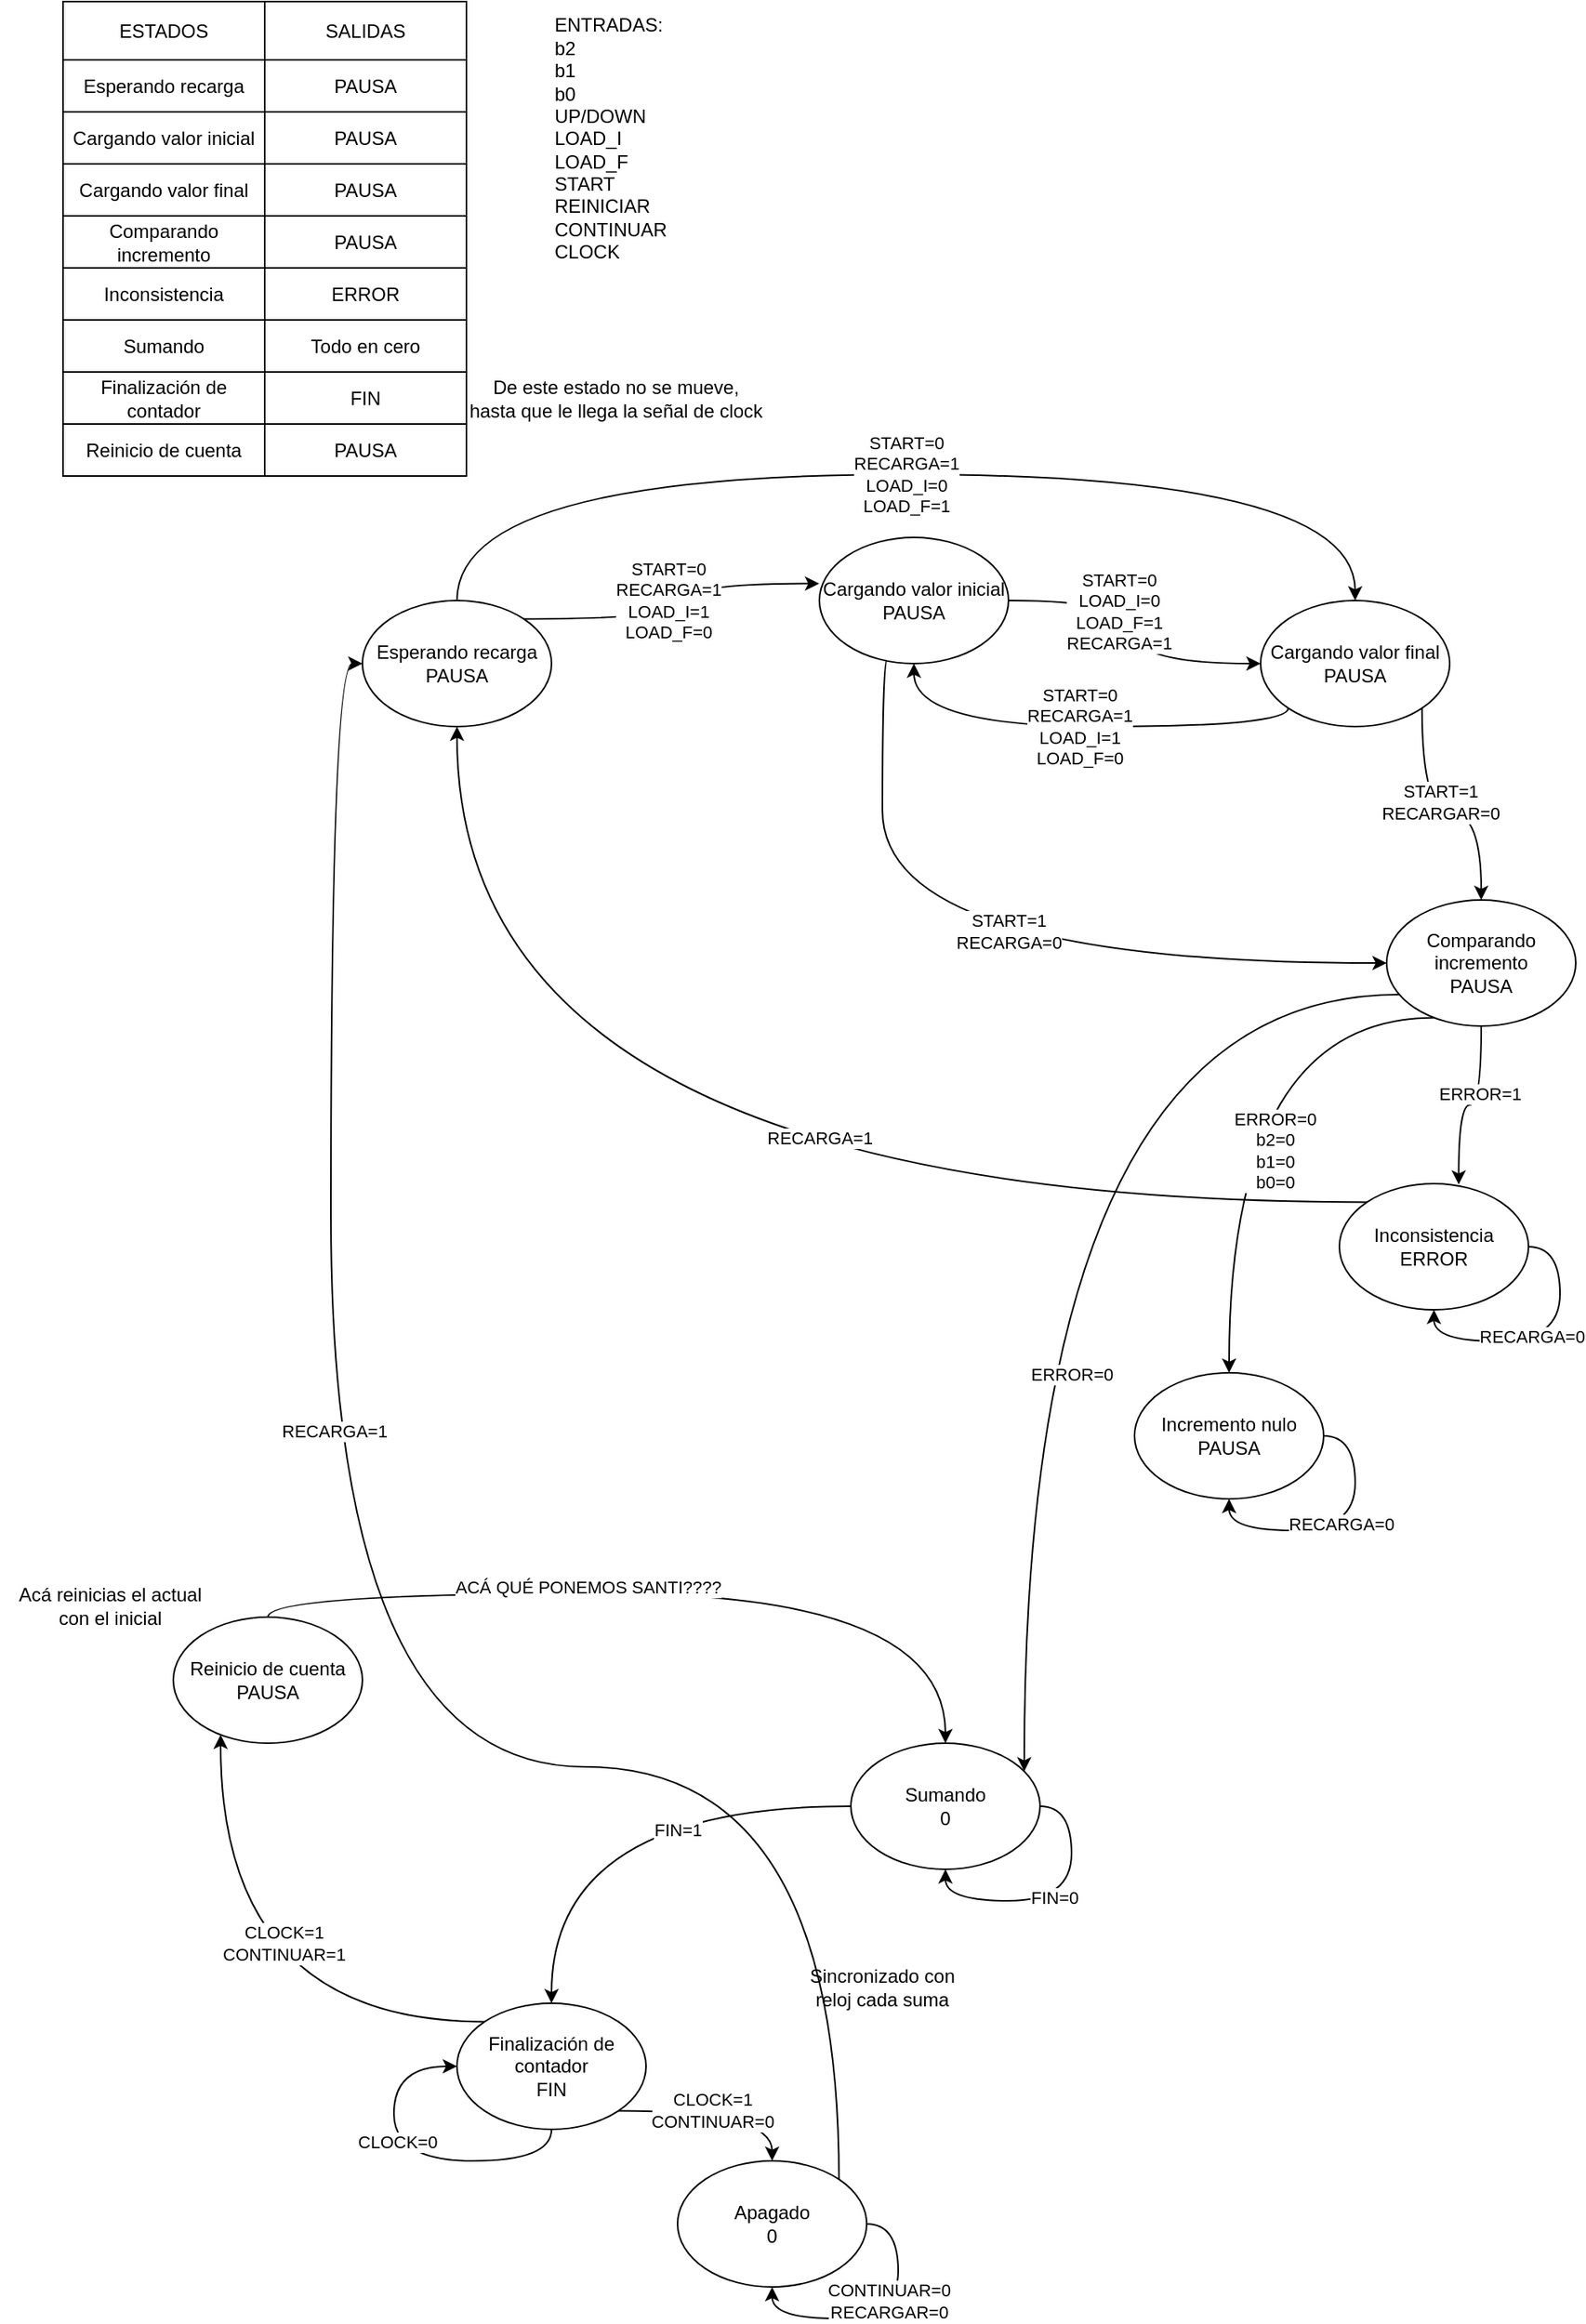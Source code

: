 <mxfile version="28.0.6">
  <diagram name="Página-1" id="CZZ1JAmR8IJBgsTyGCMB">
    <mxGraphModel dx="2205" dy="1205" grid="1" gridSize="10" guides="1" tooltips="1" connect="1" arrows="1" fold="1" page="1" pageScale="1" pageWidth="1100" pageHeight="850" math="0" shadow="0">
      <root>
        <mxCell id="0" />
        <mxCell id="1" parent="0" />
        <mxCell id="ARpDSlz6ylQ6p8zAoTG9-88" value="ESTADOS" style="connectable=0;recursiveResize=0;strokeColor=inherit;fillColor=none;align=center;whiteSpace=wrap;html=1;" vertex="1" parent="1">
          <mxGeometry x="60" y="110" width="128" height="37" as="geometry">
            <mxRectangle width="60" height="47" as="alternateBounds" />
          </mxGeometry>
        </mxCell>
        <mxCell id="ARpDSlz6ylQ6p8zAoTG9-90" value="Esperando recarga" style="connectable=0;recursiveResize=0;strokeColor=inherit;fillColor=none;align=center;whiteSpace=wrap;html=1;" vertex="1" parent="1">
          <mxGeometry x="60" y="147" width="128" height="33" as="geometry">
            <mxRectangle width="60" height="47" as="alternateBounds" />
          </mxGeometry>
        </mxCell>
        <mxCell id="ARpDSlz6ylQ6p8zAoTG9-93" value="Cargando valor inicial" style="connectable=0;recursiveResize=0;strokeColor=inherit;fillColor=none;align=center;whiteSpace=wrap;html=1;" vertex="1" parent="1">
          <mxGeometry x="60" y="180" width="128" height="33" as="geometry">
            <mxRectangle width="60" height="47" as="alternateBounds" />
          </mxGeometry>
        </mxCell>
        <mxCell id="ARpDSlz6ylQ6p8zAoTG9-94" value="Comparando incremento" style="connectable=0;recursiveResize=0;strokeColor=inherit;fillColor=none;align=center;whiteSpace=wrap;html=1;" vertex="1" parent="1">
          <mxGeometry x="60" y="246" width="128" height="33" as="geometry">
            <mxRectangle width="60" height="47" as="alternateBounds" />
          </mxGeometry>
        </mxCell>
        <mxCell id="ARpDSlz6ylQ6p8zAoTG9-96" value="Cargando valor final" style="connectable=0;recursiveResize=0;strokeColor=inherit;fillColor=none;align=center;whiteSpace=wrap;html=1;" vertex="1" parent="1">
          <mxGeometry x="60" y="213" width="128" height="33" as="geometry">
            <mxRectangle width="60" height="47" as="alternateBounds" />
          </mxGeometry>
        </mxCell>
        <mxCell id="ARpDSlz6ylQ6p8zAoTG9-97" value="Finalización de contador" style="connectable=0;recursiveResize=0;strokeColor=inherit;fillColor=none;align=center;whiteSpace=wrap;html=1;" vertex="1" parent="1">
          <mxGeometry x="60" y="345" width="128" height="33" as="geometry">
            <mxRectangle width="60" height="47" as="alternateBounds" />
          </mxGeometry>
        </mxCell>
        <mxCell id="ARpDSlz6ylQ6p8zAoTG9-98" value="SALIDAS" style="connectable=0;recursiveResize=0;strokeColor=inherit;fillColor=none;align=center;whiteSpace=wrap;html=1;" vertex="1" parent="1">
          <mxGeometry x="188" y="110" width="128" height="37" as="geometry">
            <mxRectangle width="60" height="47" as="alternateBounds" />
          </mxGeometry>
        </mxCell>
        <mxCell id="ARpDSlz6ylQ6p8zAoTG9-101" value="FIN" style="connectable=0;recursiveResize=0;strokeColor=inherit;fillColor=none;align=center;whiteSpace=wrap;html=1;" vertex="1" parent="1">
          <mxGeometry x="188" y="345" width="128" height="33" as="geometry">
            <mxRectangle width="60" height="47" as="alternateBounds" />
          </mxGeometry>
        </mxCell>
        <mxCell id="ARpDSlz6ylQ6p8zAoTG9-103" value="PAUSA" style="connectable=0;recursiveResize=0;strokeColor=inherit;fillColor=none;align=center;whiteSpace=wrap;html=1;" vertex="1" parent="1">
          <mxGeometry x="188" y="246" width="128" height="33" as="geometry">
            <mxRectangle width="60" height="47" as="alternateBounds" />
          </mxGeometry>
        </mxCell>
        <mxCell id="ARpDSlz6ylQ6p8zAoTG9-104" value="PAUSA" style="connectable=0;recursiveResize=0;strokeColor=inherit;fillColor=none;align=center;whiteSpace=wrap;html=1;" vertex="1" parent="1">
          <mxGeometry x="188" y="213" width="128" height="33" as="geometry">
            <mxRectangle width="60" height="47" as="alternateBounds" />
          </mxGeometry>
        </mxCell>
        <mxCell id="ARpDSlz6ylQ6p8zAoTG9-105" value="PAUSA" style="connectable=0;recursiveResize=0;strokeColor=inherit;fillColor=none;align=center;whiteSpace=wrap;html=1;" vertex="1" parent="1">
          <mxGeometry x="188" y="180" width="128" height="33" as="geometry">
            <mxRectangle width="60" height="47" as="alternateBounds" />
          </mxGeometry>
        </mxCell>
        <mxCell id="ARpDSlz6ylQ6p8zAoTG9-106" value="PAUSA" style="connectable=0;recursiveResize=0;strokeColor=inherit;fillColor=none;align=center;whiteSpace=wrap;html=1;" vertex="1" parent="1">
          <mxGeometry x="188" y="147" width="128" height="33" as="geometry">
            <mxRectangle width="60" height="47" as="alternateBounds" />
          </mxGeometry>
        </mxCell>
        <mxCell id="ARpDSlz6ylQ6p8zAoTG9-107" value="Sumando" style="connectable=0;recursiveResize=0;strokeColor=inherit;fillColor=none;align=center;whiteSpace=wrap;html=1;" vertex="1" parent="1">
          <mxGeometry x="60" y="312" width="128" height="33" as="geometry">
            <mxRectangle width="60" height="47" as="alternateBounds" />
          </mxGeometry>
        </mxCell>
        <mxCell id="ARpDSlz6ylQ6p8zAoTG9-108" value="Inconsistencia" style="connectable=0;recursiveResize=0;strokeColor=inherit;fillColor=none;align=center;whiteSpace=wrap;html=1;" vertex="1" parent="1">
          <mxGeometry x="60" y="279" width="128" height="33" as="geometry">
            <mxRectangle width="60" height="47" as="alternateBounds" />
          </mxGeometry>
        </mxCell>
        <mxCell id="ARpDSlz6ylQ6p8zAoTG9-111" value="ERROR" style="connectable=0;recursiveResize=0;strokeColor=inherit;fillColor=none;align=center;whiteSpace=wrap;html=1;" vertex="1" parent="1">
          <mxGeometry x="188" y="279" width="128" height="33" as="geometry">
            <mxRectangle width="60" height="47" as="alternateBounds" />
          </mxGeometry>
        </mxCell>
        <mxCell id="ARpDSlz6ylQ6p8zAoTG9-112" value="Todo en cero" style="connectable=0;recursiveResize=0;strokeColor=inherit;fillColor=none;align=center;whiteSpace=wrap;html=1;" vertex="1" parent="1">
          <mxGeometry x="188" y="312" width="128" height="33" as="geometry">
            <mxRectangle width="60" height="47" as="alternateBounds" />
          </mxGeometry>
        </mxCell>
        <mxCell id="ARpDSlz6ylQ6p8zAoTG9-115" value="De este estado no se mueve, hasta que le llega la señal de clock" style="text;html=1;align=center;verticalAlign=middle;whiteSpace=wrap;rounded=0;" vertex="1" parent="1">
          <mxGeometry x="316" y="340.5" width="190" height="42" as="geometry" />
        </mxCell>
        <mxCell id="ARpDSlz6ylQ6p8zAoTG9-116" value="PAUSA" style="connectable=0;recursiveResize=0;strokeColor=inherit;fillColor=none;align=center;whiteSpace=wrap;html=1;" vertex="1" parent="1">
          <mxGeometry x="188" y="378" width="128" height="33" as="geometry">
            <mxRectangle width="60" height="47" as="alternateBounds" />
          </mxGeometry>
        </mxCell>
        <mxCell id="ARpDSlz6ylQ6p8zAoTG9-117" value="Reinicio de cuenta" style="connectable=0;recursiveResize=0;strokeColor=inherit;fillColor=none;align=center;whiteSpace=wrap;html=1;" vertex="1" parent="1">
          <mxGeometry x="60" y="378" width="128" height="33" as="geometry">
            <mxRectangle width="60" height="47" as="alternateBounds" />
          </mxGeometry>
        </mxCell>
        <mxCell id="ARpDSlz6ylQ6p8zAoTG9-141" value="START=0&lt;div&gt;RECARGA=1&lt;/div&gt;&lt;div&gt;LOAD_I=0&lt;/div&gt;&lt;div&gt;LOAD_F=1&lt;/div&gt;" style="edgeStyle=orthogonalEdgeStyle;rounded=0;orthogonalLoop=1;jettySize=auto;html=1;exitX=0.5;exitY=0;exitDx=0;exitDy=0;curved=1;" edge="1" parent="1" source="ARpDSlz6ylQ6p8zAoTG9-119" target="ARpDSlz6ylQ6p8zAoTG9-120">
          <mxGeometry relative="1" as="geometry">
            <Array as="points">
              <mxPoint x="310" y="410" />
              <mxPoint x="880" y="410" />
            </Array>
          </mxGeometry>
        </mxCell>
        <mxCell id="ARpDSlz6ylQ6p8zAoTG9-119" value="Esperando recarga&lt;div&gt;PAUSA&lt;/div&gt;" style="ellipse;whiteSpace=wrap;html=1;" vertex="1" parent="1">
          <mxGeometry x="250" y="490" width="120" height="80" as="geometry" />
        </mxCell>
        <mxCell id="ARpDSlz6ylQ6p8zAoTG9-134" style="edgeStyle=orthogonalEdgeStyle;rounded=0;orthogonalLoop=1;jettySize=auto;html=1;exitX=1;exitY=1;exitDx=0;exitDy=0;entryX=0.5;entryY=0;entryDx=0;entryDy=0;curved=1;" edge="1" parent="1" source="ARpDSlz6ylQ6p8zAoTG9-120" target="ARpDSlz6ylQ6p8zAoTG9-125">
          <mxGeometry relative="1" as="geometry" />
        </mxCell>
        <mxCell id="ARpDSlz6ylQ6p8zAoTG9-135" value="START=1&lt;div&gt;RECARGAR=0&lt;/div&gt;" style="edgeLabel;html=1;align=center;verticalAlign=middle;resizable=0;points=[];" vertex="1" connectable="0" parent="ARpDSlz6ylQ6p8zAoTG9-134">
          <mxGeometry x="-0.016" y="7" relative="1" as="geometry">
            <mxPoint as="offset" />
          </mxGeometry>
        </mxCell>
        <mxCell id="ARpDSlz6ylQ6p8zAoTG9-142" value="START=0&lt;div&gt;RECARGA=1&lt;/div&gt;&lt;div&gt;LOAD_I=1&lt;/div&gt;&lt;div&gt;LOAD_F=0&lt;/div&gt;" style="edgeStyle=orthogonalEdgeStyle;rounded=0;orthogonalLoop=1;jettySize=auto;html=1;exitX=0;exitY=1;exitDx=0;exitDy=0;curved=1;" edge="1" parent="1" source="ARpDSlz6ylQ6p8zAoTG9-120" target="ARpDSlz6ylQ6p8zAoTG9-126">
          <mxGeometry relative="1" as="geometry">
            <Array as="points">
              <mxPoint x="838" y="570" />
              <mxPoint x="600" y="570" />
            </Array>
          </mxGeometry>
        </mxCell>
        <mxCell id="ARpDSlz6ylQ6p8zAoTG9-120" value="Cargando valor final&lt;div&gt;PAUSA&lt;/div&gt;" style="ellipse;whiteSpace=wrap;html=1;" vertex="1" parent="1">
          <mxGeometry x="820" y="490" width="120" height="80" as="geometry" />
        </mxCell>
        <mxCell id="ARpDSlz6ylQ6p8zAoTG9-149" style="edgeStyle=orthogonalEdgeStyle;rounded=0;orthogonalLoop=1;jettySize=auto;html=1;exitX=0;exitY=0.5;exitDx=0;exitDy=0;curved=1;" edge="1" parent="1" source="ARpDSlz6ylQ6p8zAoTG9-121" target="ARpDSlz6ylQ6p8zAoTG9-122">
          <mxGeometry relative="1" as="geometry" />
        </mxCell>
        <mxCell id="ARpDSlz6ylQ6p8zAoTG9-150" value="FIN=1" style="edgeLabel;html=1;align=center;verticalAlign=middle;resizable=0;points=[];" vertex="1" connectable="0" parent="ARpDSlz6ylQ6p8zAoTG9-149">
          <mxGeometry x="-0.154" y="1" relative="1" as="geometry">
            <mxPoint x="23" y="14" as="offset" />
          </mxGeometry>
        </mxCell>
        <mxCell id="ARpDSlz6ylQ6p8zAoTG9-121" value="Sumando&lt;div&gt;0&lt;/div&gt;" style="ellipse;whiteSpace=wrap;html=1;" vertex="1" parent="1">
          <mxGeometry x="560" y="1215" width="120" height="80" as="geometry" />
        </mxCell>
        <mxCell id="ARpDSlz6ylQ6p8zAoTG9-155" style="edgeStyle=orthogonalEdgeStyle;rounded=0;orthogonalLoop=1;jettySize=auto;html=1;exitX=0;exitY=0;exitDx=0;exitDy=0;curved=1;" edge="1" parent="1" source="ARpDSlz6ylQ6p8zAoTG9-122" target="ARpDSlz6ylQ6p8zAoTG9-128">
          <mxGeometry relative="1" as="geometry">
            <Array as="points">
              <mxPoint x="160" y="1392" />
            </Array>
          </mxGeometry>
        </mxCell>
        <mxCell id="ARpDSlz6ylQ6p8zAoTG9-156" value="CLOCK=1&lt;div&gt;CONTINUAR=1&lt;/div&gt;" style="edgeLabel;html=1;align=center;verticalAlign=middle;resizable=0;points=[];" vertex="1" connectable="0" parent="ARpDSlz6ylQ6p8zAoTG9-155">
          <mxGeometry x="0.126" y="-41" relative="1" as="geometry">
            <mxPoint x="-1" y="-21" as="offset" />
          </mxGeometry>
        </mxCell>
        <mxCell id="ARpDSlz6ylQ6p8zAoTG9-170" style="edgeStyle=orthogonalEdgeStyle;rounded=0;orthogonalLoop=1;jettySize=auto;html=1;exitX=1;exitY=1;exitDx=0;exitDy=0;curved=1;" edge="1" parent="1" source="ARpDSlz6ylQ6p8zAoTG9-122" target="ARpDSlz6ylQ6p8zAoTG9-169">
          <mxGeometry relative="1" as="geometry" />
        </mxCell>
        <mxCell id="ARpDSlz6ylQ6p8zAoTG9-171" value="CLOCK=1&lt;div&gt;CONTINUAR=0&lt;/div&gt;" style="edgeLabel;html=1;align=center;verticalAlign=middle;resizable=0;points=[];" vertex="1" connectable="0" parent="ARpDSlz6ylQ6p8zAoTG9-170">
          <mxGeometry x="-0.079" y="1" relative="1" as="geometry">
            <mxPoint as="offset" />
          </mxGeometry>
        </mxCell>
        <mxCell id="ARpDSlz6ylQ6p8zAoTG9-122" value="Finalización de contador&lt;div&gt;FIN&lt;/div&gt;" style="ellipse;whiteSpace=wrap;html=1;" vertex="1" parent="1">
          <mxGeometry x="310" y="1380" width="120" height="80" as="geometry" />
        </mxCell>
        <mxCell id="ARpDSlz6ylQ6p8zAoTG9-140" style="edgeStyle=orthogonalEdgeStyle;rounded=0;orthogonalLoop=1;jettySize=auto;html=1;exitX=0;exitY=0;exitDx=0;exitDy=0;curved=1;" edge="1" parent="1" source="ARpDSlz6ylQ6p8zAoTG9-124" target="ARpDSlz6ylQ6p8zAoTG9-119">
          <mxGeometry relative="1" as="geometry" />
        </mxCell>
        <mxCell id="ARpDSlz6ylQ6p8zAoTG9-144" value="RECARGA=1" style="edgeLabel;html=1;align=center;verticalAlign=middle;resizable=0;points=[];" vertex="1" connectable="0" parent="ARpDSlz6ylQ6p8zAoTG9-140">
          <mxGeometry x="-0.082" y="-60" relative="1" as="geometry">
            <mxPoint x="56" y="19" as="offset" />
          </mxGeometry>
        </mxCell>
        <mxCell id="ARpDSlz6ylQ6p8zAoTG9-124" value="Inconsistencia&lt;div&gt;ERROR&lt;/div&gt;" style="ellipse;whiteSpace=wrap;html=1;" vertex="1" parent="1">
          <mxGeometry x="870" y="860" width="120" height="80" as="geometry" />
        </mxCell>
        <mxCell id="ARpDSlz6ylQ6p8zAoTG9-162" style="edgeStyle=orthogonalEdgeStyle;rounded=0;orthogonalLoop=1;jettySize=auto;html=1;curved=1;" edge="1" parent="1" source="ARpDSlz6ylQ6p8zAoTG9-125" target="ARpDSlz6ylQ6p8zAoTG9-121">
          <mxGeometry relative="1" as="geometry">
            <Array as="points">
              <mxPoint x="670" y="740" />
            </Array>
          </mxGeometry>
        </mxCell>
        <mxCell id="ARpDSlz6ylQ6p8zAoTG9-164" value="ERROR=0" style="edgeLabel;html=1;align=center;verticalAlign=middle;resizable=0;points=[];" vertex="1" connectable="0" parent="ARpDSlz6ylQ6p8zAoTG9-162">
          <mxGeometry x="0.32" y="24" relative="1" as="geometry">
            <mxPoint x="6" y="-4" as="offset" />
          </mxGeometry>
        </mxCell>
        <mxCell id="ARpDSlz6ylQ6p8zAoTG9-125" value="Comparando incremento&lt;div&gt;PAUSA&lt;/div&gt;" style="ellipse;whiteSpace=wrap;html=1;" vertex="1" parent="1">
          <mxGeometry x="900" y="680" width="120" height="80" as="geometry" />
        </mxCell>
        <mxCell id="ARpDSlz6ylQ6p8zAoTG9-132" style="edgeStyle=orthogonalEdgeStyle;rounded=0;orthogonalLoop=1;jettySize=auto;html=1;exitX=1;exitY=0.5;exitDx=0;exitDy=0;curved=1;" edge="1" parent="1" source="ARpDSlz6ylQ6p8zAoTG9-126" target="ARpDSlz6ylQ6p8zAoTG9-120">
          <mxGeometry relative="1" as="geometry" />
        </mxCell>
        <mxCell id="ARpDSlz6ylQ6p8zAoTG9-133" value="&lt;div&gt;START=0&lt;/div&gt;LOAD_I=0&lt;div&gt;LOAD_F=1&lt;/div&gt;&lt;div&gt;RECARGA=1&lt;/div&gt;" style="edgeLabel;html=1;align=center;verticalAlign=middle;resizable=0;points=[];" vertex="1" connectable="0" parent="ARpDSlz6ylQ6p8zAoTG9-132">
          <mxGeometry x="-0.303" y="-7" relative="1" as="geometry">
            <mxPoint as="offset" />
          </mxGeometry>
        </mxCell>
        <mxCell id="ARpDSlz6ylQ6p8zAoTG9-143" value="START=1&lt;div&gt;RECARGA=0&lt;/div&gt;" style="edgeStyle=orthogonalEdgeStyle;rounded=0;orthogonalLoop=1;jettySize=auto;html=1;exitX=0.361;exitY=0.953;exitDx=0;exitDy=0;curved=1;exitPerimeter=0;" edge="1" parent="1" source="ARpDSlz6ylQ6p8zAoTG9-126" target="ARpDSlz6ylQ6p8zAoTG9-125">
          <mxGeometry x="0.073" y="20" relative="1" as="geometry">
            <Array as="points">
              <mxPoint x="580" y="526" />
              <mxPoint x="580" y="720" />
            </Array>
            <mxPoint as="offset" />
          </mxGeometry>
        </mxCell>
        <mxCell id="ARpDSlz6ylQ6p8zAoTG9-126" value="Cargando valor inicial&lt;div&gt;PAUSA&lt;/div&gt;" style="ellipse;whiteSpace=wrap;html=1;" vertex="1" parent="1">
          <mxGeometry x="540" y="450" width="120" height="80" as="geometry" />
        </mxCell>
        <mxCell id="ARpDSlz6ylQ6p8zAoTG9-157" style="edgeStyle=orthogonalEdgeStyle;rounded=0;orthogonalLoop=1;jettySize=auto;html=1;curved=1;" edge="1" parent="1" source="ARpDSlz6ylQ6p8zAoTG9-128" target="ARpDSlz6ylQ6p8zAoTG9-121">
          <mxGeometry relative="1" as="geometry">
            <Array as="points">
              <mxPoint x="190" y="1120" />
              <mxPoint x="620" y="1120" />
            </Array>
          </mxGeometry>
        </mxCell>
        <mxCell id="ARpDSlz6ylQ6p8zAoTG9-159" value="ACÁ QUÉ PONEMOS SANTI????" style="edgeLabel;html=1;align=center;verticalAlign=middle;resizable=0;points=[];" vertex="1" connectable="0" parent="ARpDSlz6ylQ6p8zAoTG9-157">
          <mxGeometry x="-0.193" y="4" relative="1" as="geometry">
            <mxPoint as="offset" />
          </mxGeometry>
        </mxCell>
        <mxCell id="ARpDSlz6ylQ6p8zAoTG9-128" value="&lt;div&gt;Reinicio de cuenta&lt;/div&gt;&lt;div&gt;PAUSA&lt;/div&gt;" style="ellipse;whiteSpace=wrap;html=1;" vertex="1" parent="1">
          <mxGeometry x="130" y="1135" width="120" height="80" as="geometry" />
        </mxCell>
        <mxCell id="ARpDSlz6ylQ6p8zAoTG9-129" style="edgeStyle=orthogonalEdgeStyle;rounded=0;orthogonalLoop=1;jettySize=auto;html=1;exitX=1;exitY=0;exitDx=0;exitDy=0;entryX=-0.001;entryY=0.366;entryDx=0;entryDy=0;entryPerimeter=0;curved=1;" edge="1" parent="1" source="ARpDSlz6ylQ6p8zAoTG9-119" target="ARpDSlz6ylQ6p8zAoTG9-126">
          <mxGeometry relative="1" as="geometry" />
        </mxCell>
        <mxCell id="ARpDSlz6ylQ6p8zAoTG9-131" value="&lt;div&gt;START=0&lt;/div&gt;RECARGA=1&lt;div&gt;LOAD_I=1&lt;/div&gt;&lt;div&gt;LOAD_F=0&lt;/div&gt;" style="edgeLabel;html=1;align=center;verticalAlign=middle;resizable=0;points=[];" vertex="1" connectable="0" parent="ARpDSlz6ylQ6p8zAoTG9-129">
          <mxGeometry x="-0.131" y="5" relative="1" as="geometry">
            <mxPoint y="-7" as="offset" />
          </mxGeometry>
        </mxCell>
        <mxCell id="ARpDSlz6ylQ6p8zAoTG9-130" value="&lt;div&gt;ENTRADAS:&lt;/div&gt;b2&lt;div&gt;b1&lt;/div&gt;&lt;div&gt;b0&lt;/div&gt;&lt;div&gt;UP/DOWN&lt;/div&gt;&lt;div style=&quot;&quot;&gt;LOAD_I&lt;/div&gt;&lt;div style=&quot;&quot;&gt;LOAD_F&lt;/div&gt;&lt;div style=&quot;&quot;&gt;START&lt;/div&gt;&lt;div style=&quot;&quot;&gt;REINICIAR&lt;/div&gt;&lt;div style=&quot;&quot;&gt;CONTINUAR&lt;/div&gt;&lt;div style=&quot;&quot;&gt;CLOCK&lt;/div&gt;" style="text;html=1;align=left;verticalAlign=middle;whiteSpace=wrap;rounded=0;" vertex="1" parent="1">
          <mxGeometry x="370" y="114.5" width="250" height="164.5" as="geometry" />
        </mxCell>
        <mxCell id="ARpDSlz6ylQ6p8zAoTG9-136" style="edgeStyle=orthogonalEdgeStyle;rounded=0;orthogonalLoop=1;jettySize=auto;html=1;exitX=0.5;exitY=1;exitDx=0;exitDy=0;entryX=0.631;entryY=0.007;entryDx=0;entryDy=0;entryPerimeter=0;curved=1;" edge="1" parent="1" source="ARpDSlz6ylQ6p8zAoTG9-125" target="ARpDSlz6ylQ6p8zAoTG9-124">
          <mxGeometry relative="1" as="geometry" />
        </mxCell>
        <mxCell id="ARpDSlz6ylQ6p8zAoTG9-137" value="ERROR=1" style="edgeLabel;html=1;align=center;verticalAlign=middle;resizable=0;points=[];" vertex="1" connectable="0" parent="ARpDSlz6ylQ6p8zAoTG9-136">
          <mxGeometry x="-0.25" y="-1" relative="1" as="geometry">
            <mxPoint as="offset" />
          </mxGeometry>
        </mxCell>
        <mxCell id="ARpDSlz6ylQ6p8zAoTG9-138" style="edgeStyle=orthogonalEdgeStyle;rounded=0;orthogonalLoop=1;jettySize=auto;html=1;exitX=1;exitY=0.5;exitDx=0;exitDy=0;curved=1;" edge="1" parent="1" source="ARpDSlz6ylQ6p8zAoTG9-124" target="ARpDSlz6ylQ6p8zAoTG9-124">
          <mxGeometry relative="1" as="geometry" />
        </mxCell>
        <mxCell id="ARpDSlz6ylQ6p8zAoTG9-139" value="RECARGA=0" style="edgeLabel;html=1;align=center;verticalAlign=middle;resizable=0;points=[];" vertex="1" connectable="0" parent="ARpDSlz6ylQ6p8zAoTG9-138">
          <mxGeometry x="0.096" y="-3" relative="1" as="geometry">
            <mxPoint as="offset" />
          </mxGeometry>
        </mxCell>
        <mxCell id="ARpDSlz6ylQ6p8zAoTG9-145" style="edgeStyle=orthogonalEdgeStyle;rounded=0;orthogonalLoop=1;jettySize=auto;html=1;exitX=0.251;exitY=0.934;exitDx=0;exitDy=0;curved=1;exitPerimeter=0;" edge="1" parent="1" source="ARpDSlz6ylQ6p8zAoTG9-125" target="ARpDSlz6ylQ6p8zAoTG9-161">
          <mxGeometry relative="1" as="geometry">
            <mxPoint x="770" y="1020" as="targetPoint" />
          </mxGeometry>
        </mxCell>
        <mxCell id="ARpDSlz6ylQ6p8zAoTG9-146" value="ERROR=0&lt;div&gt;b2=0&lt;/div&gt;&lt;div&gt;b1=0&lt;/div&gt;&lt;div&gt;b0=0&lt;/div&gt;" style="edgeLabel;html=1;align=center;verticalAlign=middle;resizable=0;points=[];" vertex="1" connectable="0" parent="ARpDSlz6ylQ6p8zAoTG9-145">
          <mxGeometry x="0.131" y="27" relative="1" as="geometry">
            <mxPoint x="2" y="13" as="offset" />
          </mxGeometry>
        </mxCell>
        <mxCell id="ARpDSlz6ylQ6p8zAoTG9-147" style="edgeStyle=orthogonalEdgeStyle;rounded=0;orthogonalLoop=1;jettySize=auto;html=1;exitX=1;exitY=0.5;exitDx=0;exitDy=0;curved=1;" edge="1" parent="1" source="ARpDSlz6ylQ6p8zAoTG9-121" target="ARpDSlz6ylQ6p8zAoTG9-121">
          <mxGeometry relative="1" as="geometry" />
        </mxCell>
        <mxCell id="ARpDSlz6ylQ6p8zAoTG9-148" value="FIN=0" style="edgeLabel;html=1;align=center;verticalAlign=middle;resizable=0;points=[];" vertex="1" connectable="0" parent="ARpDSlz6ylQ6p8zAoTG9-147">
          <mxGeometry x="0.017" y="-2" relative="1" as="geometry">
            <mxPoint as="offset" />
          </mxGeometry>
        </mxCell>
        <mxCell id="ARpDSlz6ylQ6p8zAoTG9-153" style="edgeStyle=orthogonalEdgeStyle;rounded=0;orthogonalLoop=1;jettySize=auto;html=1;exitX=0.5;exitY=1;exitDx=0;exitDy=0;entryX=0;entryY=0.5;entryDx=0;entryDy=0;curved=1;" edge="1" parent="1" source="ARpDSlz6ylQ6p8zAoTG9-122" target="ARpDSlz6ylQ6p8zAoTG9-122">
          <mxGeometry relative="1" as="geometry">
            <Array as="points">
              <mxPoint x="370" y="1480" />
              <mxPoint x="270" y="1480" />
              <mxPoint x="270" y="1420" />
            </Array>
          </mxGeometry>
        </mxCell>
        <mxCell id="ARpDSlz6ylQ6p8zAoTG9-154" value="CLOCK=0" style="edgeLabel;html=1;align=center;verticalAlign=middle;resizable=0;points=[];" vertex="1" connectable="0" parent="ARpDSlz6ylQ6p8zAoTG9-153">
          <mxGeometry x="0.206" y="-2" relative="1" as="geometry">
            <mxPoint as="offset" />
          </mxGeometry>
        </mxCell>
        <mxCell id="ARpDSlz6ylQ6p8zAoTG9-158" value="Acá reinicias el actual con el inicial" style="text;html=1;align=center;verticalAlign=middle;whiteSpace=wrap;rounded=0;" vertex="1" parent="1">
          <mxGeometry x="20" y="1110" width="140" height="35" as="geometry" />
        </mxCell>
        <mxCell id="ARpDSlz6ylQ6p8zAoTG9-160" value="Sincronizado con reloj cada suma" style="text;html=1;align=center;verticalAlign=middle;whiteSpace=wrap;rounded=0;" vertex="1" parent="1">
          <mxGeometry x="530" y="1355" width="100" height="30" as="geometry" />
        </mxCell>
        <mxCell id="ARpDSlz6ylQ6p8zAoTG9-161" value="Incremento nulo&lt;div&gt;PAUSA&lt;/div&gt;" style="ellipse;whiteSpace=wrap;html=1;" vertex="1" parent="1">
          <mxGeometry x="740" y="980" width="120" height="80" as="geometry" />
        </mxCell>
        <mxCell id="ARpDSlz6ylQ6p8zAoTG9-165" style="edgeStyle=orthogonalEdgeStyle;rounded=0;orthogonalLoop=1;jettySize=auto;html=1;exitX=1;exitY=0.5;exitDx=0;exitDy=0;curved=1;" edge="1" parent="1" source="ARpDSlz6ylQ6p8zAoTG9-161" target="ARpDSlz6ylQ6p8zAoTG9-161">
          <mxGeometry relative="1" as="geometry" />
        </mxCell>
        <mxCell id="ARpDSlz6ylQ6p8zAoTG9-166" value="RECARGA=0" style="edgeLabel;html=1;align=center;verticalAlign=middle;resizable=0;points=[];" vertex="1" connectable="0" parent="ARpDSlz6ylQ6p8zAoTG9-165">
          <mxGeometry x="-0.007" y="-4" relative="1" as="geometry">
            <mxPoint as="offset" />
          </mxGeometry>
        </mxCell>
        <mxCell id="ARpDSlz6ylQ6p8zAoTG9-176" style="edgeStyle=orthogonalEdgeStyle;rounded=0;orthogonalLoop=1;jettySize=auto;html=1;exitX=1;exitY=0;exitDx=0;exitDy=0;entryX=0;entryY=0.5;entryDx=0;entryDy=0;curved=1;" edge="1" parent="1" source="ARpDSlz6ylQ6p8zAoTG9-169" target="ARpDSlz6ylQ6p8zAoTG9-119">
          <mxGeometry relative="1" as="geometry">
            <Array as="points">
              <mxPoint x="552" y="1230" />
              <mxPoint x="230" y="1230" />
              <mxPoint x="230" y="530" />
            </Array>
          </mxGeometry>
        </mxCell>
        <mxCell id="ARpDSlz6ylQ6p8zAoTG9-177" value="RECARGA=1" style="edgeLabel;html=1;align=center;verticalAlign=middle;resizable=0;points=[];" vertex="1" connectable="0" parent="ARpDSlz6ylQ6p8zAoTG9-176">
          <mxGeometry x="0.222" y="-2" relative="1" as="geometry">
            <mxPoint as="offset" />
          </mxGeometry>
        </mxCell>
        <mxCell id="ARpDSlz6ylQ6p8zAoTG9-169" value="Apagado&lt;div&gt;0&lt;/div&gt;" style="ellipse;whiteSpace=wrap;html=1;" vertex="1" parent="1">
          <mxGeometry x="450" y="1480" width="120" height="80" as="geometry" />
        </mxCell>
        <mxCell id="ARpDSlz6ylQ6p8zAoTG9-174" style="edgeStyle=orthogonalEdgeStyle;rounded=0;orthogonalLoop=1;jettySize=auto;html=1;exitX=1;exitY=0.5;exitDx=0;exitDy=0;curved=1;" edge="1" parent="1" source="ARpDSlz6ylQ6p8zAoTG9-169" target="ARpDSlz6ylQ6p8zAoTG9-169">
          <mxGeometry relative="1" as="geometry" />
        </mxCell>
        <mxCell id="ARpDSlz6ylQ6p8zAoTG9-175" value="CONTINUAR=0&lt;div&gt;RECARGAR=0&lt;/div&gt;" style="edgeLabel;html=1;align=center;verticalAlign=middle;resizable=0;points=[];" vertex="1" connectable="0" parent="ARpDSlz6ylQ6p8zAoTG9-174">
          <mxGeometry x="-0.234" y="-6" relative="1" as="geometry">
            <mxPoint as="offset" />
          </mxGeometry>
        </mxCell>
      </root>
    </mxGraphModel>
  </diagram>
</mxfile>
